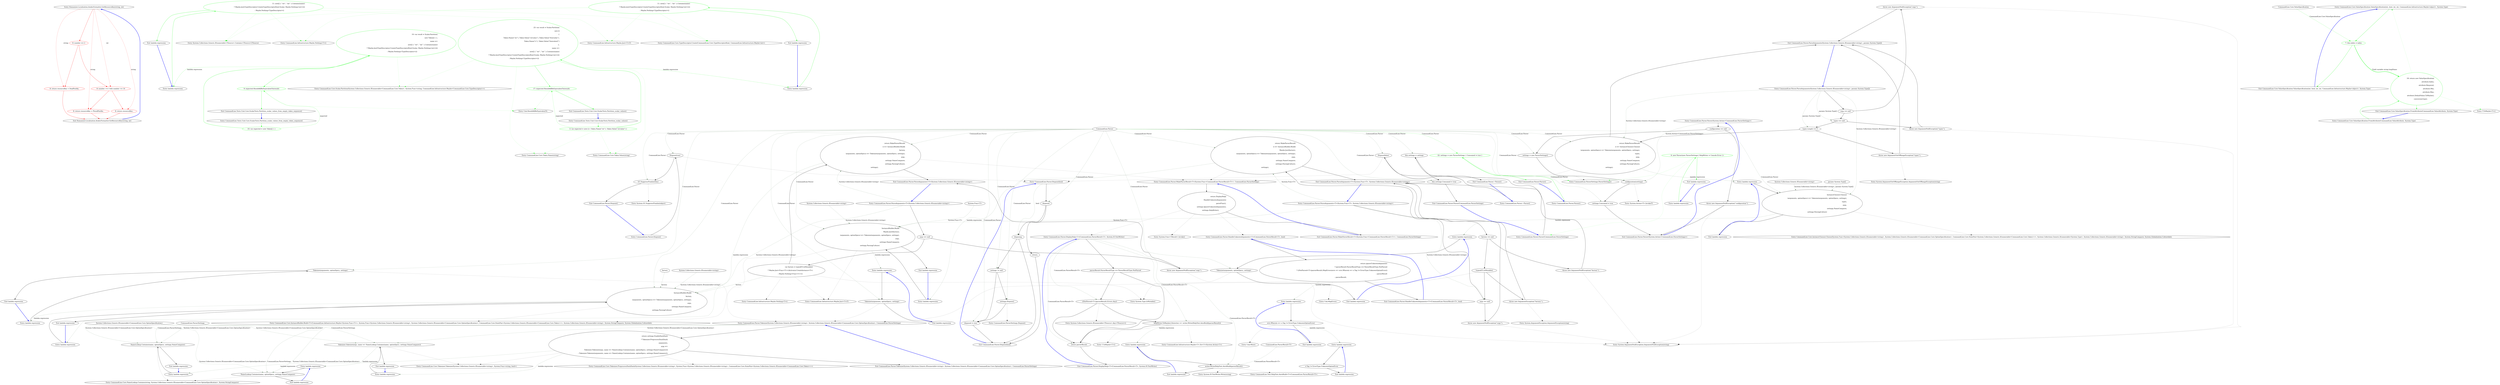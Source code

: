 digraph  {
n0 [cluster="Humanizer.Localisation.ArabicFormatter.GetResourceKey(string, int)", label="Entry Humanizer.Localisation.ArabicFormatter.GetResourceKey(string, int)", span="7-7"];
n1 [cluster="Humanizer.Localisation.ArabicFormatter.GetResourceKey(string, int)", color=red, community=0, label="8: number == 2", span="10-10"];
n2 [cluster="Humanizer.Localisation.ArabicFormatter.GetResourceKey(string, int)", color=red, community=0, label="8: return resourceKey + DualPostfix;", span="11-11"];
n3 [cluster="Humanizer.Localisation.ArabicFormatter.GetResourceKey(string, int)", color=red, community=0, label="8: number >= 3 && number <= 10", span="14-14"];
n4 [cluster="Humanizer.Localisation.ArabicFormatter.GetResourceKey(string, int)", color=red, community=0, label="8: return resourceKey + PluralPostfix;", span="15-15"];
n5 [cluster="Humanizer.Localisation.ArabicFormatter.GetResourceKey(string, int)", color=red, community=0, label="8: return resourceKey;", span="17-17"];
n6 [cluster="Humanizer.Localisation.ArabicFormatter.GetResourceKey(string, int)", label="Exit Humanizer.Localisation.ArabicFormatter.GetResourceKey(string, int)", span="7-7"];
m0_11 [cluster="CommandLine.Infrastructure.Maybe.Nothing<T>()", file="ScalarTests.cs", label="Entry CommandLine.Infrastructure.Maybe.Nothing<T>()", span="66-66"];
m0_10 [cluster="System.Collections.Generic.IEnumerable<TSource>.Contains<TSource>(TSource)", file="ScalarTests.cs", label="Entry System.Collections.Generic.IEnumerable<TSource>.Contains<TSource>(TSource)", span="0-0"];
m0_5 [cluster="CommandLine.Core.Scalar.Partition(System.Collections.Generic.IEnumerable<CommandLine.Core.Token>, System.Func<string, CommandLine.Infrastructure.Maybe<CommandLine.Core.TypeDescriptor>>)", file="ScalarTests.cs", label="Entry CommandLine.Core.Scalar.Partition(System.Collections.Generic.IEnumerable<CommandLine.Core.Token>, System.Func<string, CommandLine.Infrastructure.Maybe<CommandLine.Core.TypeDescriptor>>)", span="11-11"];
m0_13 [cluster="CommandLine.Infrastructure.Maybe.Just<T>(T)", file="ScalarTests.cs", label="Entry CommandLine.Infrastructure.Maybe.Just<T>(T)", span="71-71"];
m0_14 [cluster="CommandLine.Tests.Unit.Core.ScalarTests.Partition_scalar_values()", file="ScalarTests.cs", label="Entry CommandLine.Tests.Unit.Core.ScalarTests.Partition_scalar_values()", span="34-34"];
m0_15 [cluster="CommandLine.Tests.Unit.Core.ScalarTests.Partition_scalar_values()", color=green, community=0, file="ScalarTests.cs", label="3: var expected = new [] { Token.Name(''str''), Token.Value(''strvalue'') }", span="36-36"];
m0_16 [cluster="CommandLine.Tests.Unit.Core.ScalarTests.Partition_scalar_values()", color=green, community=0, file="ScalarTests.cs", label="25: var result = Scalar.Partition(\r\n                new []\r\n                    {\r\n                        Token.Name(''str''), Token.Value(''strvalue''), Token.Value(''freevalue''),\r\n                        Token.Name(''x''), Token.Value(''freevalue2'')\r\n                    },\r\n                name =>\r\n                    new[] { ''str'', ''int'' }.Contains(name)\r\n                        ? Maybe.Just(TypeDescriptor.Create(TypeDescriptorKind.Scalar, Maybe.Nothing<int>()))\r\n                        : Maybe.Nothing<TypeDescriptor>())", span="38-47"];
m0_17 [cluster="CommandLine.Tests.Unit.Core.ScalarTests.Partition_scalar_values()", color=green, community=0, file="ScalarTests.cs", label="17: expected.ShouldAllBeEquivalentTo(result)", span="49-49"];
m0_18 [cluster="CommandLine.Tests.Unit.Core.ScalarTests.Partition_scalar_values()", file="ScalarTests.cs", label="Exit CommandLine.Tests.Unit.Core.ScalarTests.Partition_scalar_values()", span="34-34"];
m0_0 [cluster="CommandLine.Tests.Unit.Core.ScalarTests.Partition_scalar_values_from_empty_token_sequence()", file="ScalarTests.cs", label="Entry CommandLine.Tests.Unit.Core.ScalarTests.Partition_scalar_values_from_empty_token_sequence()", span="19-19"];
m0_1 [cluster="CommandLine.Tests.Unit.Core.ScalarTests.Partition_scalar_values_from_empty_token_sequence()", color=green, community=0, file="ScalarTests.cs", label="10: var expected = new Token[] { }", span="21-21"];
m0_2 [cluster="CommandLine.Tests.Unit.Core.ScalarTests.Partition_scalar_values_from_empty_token_sequence()", color=green, community=0, file="ScalarTests.cs", label="10: var result = Scalar.Partition(\r\n                new Token[] { },\r\n                name =>\r\n                    new[] { ''str'', ''int'' }.Contains(name)\r\n                        ? Maybe.Just(TypeDescriptor.Create(TypeDescriptorKind.Scalar, Maybe.Nothing<int>()))\r\n                        : Maybe.Nothing<TypeDescriptor>())", span="23-28"];
m0_3 [cluster="CommandLine.Tests.Unit.Core.ScalarTests.Partition_scalar_values_from_empty_token_sequence()", color=green, community=0, file="ScalarTests.cs", label="9: expected.ShouldAllBeEquivalentTo(result)", span="30-30"];
m0_4 [cluster="CommandLine.Tests.Unit.Core.ScalarTests.Partition_scalar_values_from_empty_token_sequence()", file="ScalarTests.cs", label="Exit CommandLine.Tests.Unit.Core.ScalarTests.Partition_scalar_values_from_empty_token_sequence()", span="19-19"];
m0_6 [cluster="Unk.ShouldAllBeEquivalentTo", file="ScalarTests.cs", label="Entry Unk.ShouldAllBeEquivalentTo", span=""];
m0_21 [cluster="lambda expression", file="ScalarTests.cs", label="Entry lambda expression", span="44-47"];
m0_7 [cluster="lambda expression", file="ScalarTests.cs", label="Entry lambda expression", span="25-28"];
m0_8 [cluster="lambda expression", color=green, community=0, file="ScalarTests.cs", label="11: new[] { ''str'', ''int'' }.Contains(name)\r\n                        ? Maybe.Just(TypeDescriptor.Create(TypeDescriptorKind.Scalar, Maybe.Nothing<int>()))\r\n                        : Maybe.Nothing<TypeDescriptor>()", span="26-28"];
m0_9 [cluster="lambda expression", file="ScalarTests.cs", label="Exit lambda expression", span="25-28"];
m0_22 [cluster="lambda expression", color=green, community=0, file="ScalarTests.cs", label="11: new[] { ''str'', ''int'' }.Contains(name)\r\n                        ? Maybe.Just(TypeDescriptor.Create(TypeDescriptorKind.Scalar, Maybe.Nothing<int>()))\r\n                        : Maybe.Nothing<TypeDescriptor>()", span="45-47"];
m0_23 [cluster="lambda expression", file="ScalarTests.cs", label="Exit lambda expression", span="44-47"];
m0_12 [cluster="CommandLine.Core.TypeDescriptor.Create(CommandLine.Core.TypeDescriptorKind, CommandLine.Infrastructure.Maybe<int>)", file="ScalarTests.cs", label="Entry CommandLine.Core.TypeDescriptor.Create(CommandLine.Core.TypeDescriptorKind, CommandLine.Infrastructure.Maybe<int>)", span="36-36"];
m0_19 [cluster="CommandLine.Core.Token.Name(string)", file="ScalarTests.cs", label="Entry CommandLine.Core.Token.Name(string)", span="19-19"];
m0_20 [cluster="CommandLine.Core.Token.Value(string)", file="ScalarTests.cs", label="Entry CommandLine.Core.Token.Value(string)", span="26-26"];
m1_8 [cluster="CommandLine.Parser.Parser(System.Action<CommandLine.ParserSettings>)", file="Sequence.cs", label="Entry CommandLine.Parser.Parser(System.Action<CommandLine.ParserSettings>)", span="36-36"];
m1_11 [cluster="CommandLine.Parser.Parser(System.Action<CommandLine.ParserSettings>)", file="Sequence.cs", label="settings = new ParserSettings()", span="40-40"];
m1_12 [cluster="CommandLine.Parser.Parser(System.Action<CommandLine.ParserSettings>)", file="Sequence.cs", label="configuration(settings)", span="41-41"];
m1_13 [cluster="CommandLine.Parser.Parser(System.Action<CommandLine.ParserSettings>)", file="Sequence.cs", label="settings.Consumed = true", span="42-42"];
m1_9 [cluster="CommandLine.Parser.Parser(System.Action<CommandLine.ParserSettings>)", file="Sequence.cs", label="configuration == null", span="38-38"];
m1_10 [cluster="CommandLine.Parser.Parser(System.Action<CommandLine.ParserSettings>)", file="Sequence.cs", label="throw new ArgumentNullException(''configuration'');", span="38-38"];
m1_14 [cluster="CommandLine.Parser.Parser(System.Action<CommandLine.ParserSettings>)", file="Sequence.cs", label="Exit CommandLine.Parser.Parser(System.Action<CommandLine.ParserSettings>)", span="36-36"];
m1_20 [cluster="CommandLine.Parser.~Parser()", file="Sequence.cs", label="Entry CommandLine.Parser.~Parser()", span="54-54"];
m1_21 [cluster="CommandLine.Parser.~Parser()", file="Sequence.cs", label="Dispose(false)", span="56-56"];
m1_22 [cluster="CommandLine.Parser.~Parser()", file="Sequence.cs", label="Exit CommandLine.Parser.~Parser()", span="54-54"];
m1_58 [cluster="CommandLine.Parser.ParseArguments(System.Collections.Generic.IEnumerable<string>, params System.Type[])", file="Sequence.cs", label="Entry CommandLine.Parser.ParseArguments(System.Collections.Generic.IEnumerable<string>, params System.Type[])", span="141-141"];
m1_65 [cluster="CommandLine.Parser.ParseArguments(System.Collections.Generic.IEnumerable<string>, params System.Type[])", file="Sequence.cs", label="return MakeParserResult(\r\n                () => InstanceChooser.Choose(\r\n                    (arguments, optionSpecs) => Tokenize(arguments, optionSpecs, settings),\r\n                    types,\r\n                    args,\r\n                    settings.NameComparer,\r\n                    settings.ParsingCulture),\r\n                settings);", span="147-154"];
m1_63 [cluster="CommandLine.Parser.ParseArguments(System.Collections.Generic.IEnumerable<string>, params System.Type[])", file="Sequence.cs", label="types.Length == 0", span="145-145"];
m1_59 [cluster="CommandLine.Parser.ParseArguments(System.Collections.Generic.IEnumerable<string>, params System.Type[])", file="Sequence.cs", label="args == null", span="143-143"];
m1_61 [cluster="CommandLine.Parser.ParseArguments(System.Collections.Generic.IEnumerable<string>, params System.Type[])", file="Sequence.cs", label="types == null", span="144-144"];
m1_64 [cluster="CommandLine.Parser.ParseArguments(System.Collections.Generic.IEnumerable<string>, params System.Type[])", file="Sequence.cs", label="throw new ArgumentOutOfRangeException(''types'');", span="145-145"];
m1_60 [cluster="CommandLine.Parser.ParseArguments(System.Collections.Generic.IEnumerable<string>, params System.Type[])", file="Sequence.cs", label="throw new ArgumentNullException(''args'');", span="143-143"];
m1_62 [cluster="CommandLine.Parser.ParseArguments(System.Collections.Generic.IEnumerable<string>, params System.Type[])", file="Sequence.cs", label="throw new ArgumentNullException(''types'');", span="144-144"];
m1_66 [cluster="CommandLine.Parser.ParseArguments(System.Collections.Generic.IEnumerable<string>, params System.Type[])", file="Sequence.cs", label="Exit CommandLine.Parser.ParseArguments(System.Collections.Generic.IEnumerable<string>, params System.Type[])", span="141-141"];
m1_16 [cluster="System.Action<T>.Invoke(T)", file="Sequence.cs", label="Entry System.Action<T>.Invoke(T)", span="0-0"];
m1_3 [cluster="CommandLine.Parser.Parser(CommandLine.ParserSettings)", file="Sequence.cs", label="Entry CommandLine.Parser.Parser(CommandLine.ParserSettings)", span="45-45"];
m1_17 [cluster="CommandLine.Parser.Parser(CommandLine.ParserSettings)", file="Sequence.cs", label="this.settings = settings", span="47-47"];
m1_18 [cluster="CommandLine.Parser.Parser(CommandLine.ParserSettings)", file="Sequence.cs", label="this.settings.Consumed = true", span="48-48"];
m1_19 [cluster="CommandLine.Parser.Parser(CommandLine.ParserSettings)", file="Sequence.cs", label="Exit CommandLine.Parser.Parser(CommandLine.ParserSettings)", span="45-45"];
m1_67 [cluster="System.ArgumentOutOfRangeException.ArgumentOutOfRangeException(string)", file="Sequence.cs", label="Entry System.ArgumentOutOfRangeException.ArgumentOutOfRangeException(string)", span="0-0"];
m1_42 [cluster="CommandLine.Parser.ParseArguments<T>(System.Func<T>, System.Collections.Generic.IEnumerable<string>)", file="Sequence.cs", label="Entry CommandLine.Parser.ParseArguments<T>(System.Func<T>, System.Collections.Generic.IEnumerable<string>)", span="112-112"];
m1_49 [cluster="CommandLine.Parser.ParseArguments<T>(System.Func<T>, System.Collections.Generic.IEnumerable<string>)", file="Sequence.cs", label="return MakeParserResult(\r\n                () => InstanceBuilder.Build(\r\n                    Maybe.Just(factory),\r\n                    (arguments, optionSpecs) => Tokenize(arguments, optionSpecs, settings),\r\n                    args,\r\n                    settings.NameComparer,\r\n                    settings.ParsingCulture),\r\n                settings);", span="119-126"];
m1_47 [cluster="CommandLine.Parser.ParseArguments<T>(System.Func<T>, System.Collections.Generic.IEnumerable<string>)", file="Sequence.cs", label="args == null", span="117-117"];
m1_43 [cluster="CommandLine.Parser.ParseArguments<T>(System.Func<T>, System.Collections.Generic.IEnumerable<string>)", file="Sequence.cs", label="factory == null", span="115-115"];
m1_45 [cluster="CommandLine.Parser.ParseArguments<T>(System.Func<T>, System.Collections.Generic.IEnumerable<string>)", file="Sequence.cs", label="!typeof(T).IsMutable()", span="116-116"];
m1_48 [cluster="CommandLine.Parser.ParseArguments<T>(System.Func<T>, System.Collections.Generic.IEnumerable<string>)", file="Sequence.cs", label="throw new ArgumentNullException(''args'');", span="117-117"];
m1_44 [cluster="CommandLine.Parser.ParseArguments<T>(System.Func<T>, System.Collections.Generic.IEnumerable<string>)", file="Sequence.cs", label="throw new ArgumentNullException(''factory'');", span="115-115"];
m1_46 [cluster="CommandLine.Parser.ParseArguments<T>(System.Func<T>, System.Collections.Generic.IEnumerable<string>)", file="Sequence.cs", label="throw new ArgumentException(''factory'');", span="116-116"];
m1_50 [cluster="CommandLine.Parser.ParseArguments<T>(System.Func<T>, System.Collections.Generic.IEnumerable<string>)", file="Sequence.cs", label="Exit CommandLine.Parser.ParseArguments<T>(System.Func<T>, System.Collections.Generic.IEnumerable<string>)", span="112-112"];
m1_51 [cluster="System.ArgumentException.ArgumentException(string)", file="Sequence.cs", label="Entry System.ArgumentException.ArgumentException(string)", span="0-0"];
m1_105 [cluster="Unk.Where", file="Sequence.cs", label="Entry Unk.Where", span=""];
m1_4 [cluster="CommandLine.ParserSettings.ParserSettings()", file="Sequence.cs", label="Entry CommandLine.ParserSettings.ParserSettings()", span="25-25"];
m1_71 [cluster="CommandLine.Core.InstanceChooser.Choose(System.Func<System.Collections.Generic.IEnumerable<string>, System.Collections.Generic.IEnumerable<CommandLine.Core.OptionSpecification>, CommandLine.Core.StatePair<System.Collections.Generic.IEnumerable<CommandLine.Core.Token>>>, System.Collections.Generic.IEnumerable<System.Type>, System.Collections.Generic.IEnumerable<string>, System.StringComparer, System.Globalization.CultureInfo)", file="Sequence.cs", label="Entry CommandLine.Core.InstanceChooser.Choose(System.Func<System.Collections.Generic.IEnumerable<string>, System.Collections.Generic.IEnumerable<CommandLine.Core.OptionSpecification>, CommandLine.Core.StatePair<System.Collections.Generic.IEnumerable<CommandLine.Core.Token>>>, System.Collections.Generic.IEnumerable<System.Type>, System.Collections.Generic.IEnumerable<string>, System.StringComparer, System.Globalization.CultureInfo)", span="26-26"];
m1_90 [cluster="CommandLine.Core.NameLookup.Contains(string, System.Collections.Generic.IEnumerable<CommandLine.Core.OptionSpecification>, System.StringComparer)", file="Sequence.cs", label="Entry CommandLine.Core.NameLookup.Contains(string, System.Collections.Generic.IEnumerable<CommandLine.Core.OptionSpecification>, System.StringComparer)", span="11-11"];
m1_5 [cluster="CommandLine.Parser.Parser()", file="Sequence.cs", label="Entry CommandLine.Parser.Parser()", span="25-25"];
m1_6 [cluster="CommandLine.Parser.Parser()", color=green, community=0, file="Sequence.cs", label="22: settings = new ParserSettings { Consumed = true }", span="27-27"];
m1_7 [cluster="CommandLine.Parser.Parser()", file="Sequence.cs", label="Exit CommandLine.Parser.Parser()", span="25-25"];
m1_96 [cluster="System.Func<TResult>.Invoke()", file="Sequence.cs", label="Entry System.Func<TResult>.Invoke()", span="0-0"];
m1_98 [cluster="CommandLine.Parser.DisplayHelp<T>(CommandLine.ParserResult<T>, System.IO.TextWriter)", file="Sequence.cs", label="Entry CommandLine.Parser.DisplayHelp<T>(CommandLine.ParserResult<T>, System.IO.TextWriter)", span="198-198"];
m1_109 [cluster="CommandLine.Parser.DisplayHelp<T>(CommandLine.ParserResult<T>, System.IO.TextWriter)", file="Sequence.cs", label="parserResult.ParserResultType == ParserResultType.NotParsed", span="200-200"];
m1_110 [cluster="CommandLine.Parser.DisplayHelp<T>(CommandLine.ParserResult<T>, System.IO.TextWriter)", file="Sequence.cs", label="((NotParsed<T>)parserResult).Errors.Any()", span="202-202"];
m1_111 [cluster="CommandLine.Parser.DisplayHelp<T>(CommandLine.ParserResult<T>, System.IO.TextWriter)", file="Sequence.cs", label="helpWriter.ToMaybe().Do(writer => writer.Write(HelpText.AutoBuild(parserResult)))", span="204-204"];
m1_112 [cluster="CommandLine.Parser.DisplayHelp<T>(CommandLine.ParserResult<T>, System.IO.TextWriter)", file="Sequence.cs", label="return parserResult;", span="208-208"];
m1_113 [cluster="CommandLine.Parser.DisplayHelp<T>(CommandLine.ParserResult<T>, System.IO.TextWriter)", file="Sequence.cs", label="Exit CommandLine.Parser.DisplayHelp<T>(CommandLine.ParserResult<T>, System.IO.TextWriter)", span="198-198"];
m1_114 [cluster="System.Collections.Generic.IEnumerable<TSource>.Any<TSource>()", file="Sequence.cs", label="Entry System.Collections.Generic.IEnumerable<TSource>.Any<TSource>()", span="0-0"];
m1_106 [cluster="lambda expression", file="Sequence.cs", label="Entry lambda expression", span="193-193"];
m1_1 [cluster="lambda expression", color=green, community=0, file="Sequence.cs", label="6: new Parser(new ParserSettings{ HelpWriter = Console.Error })", span="20-20"];
m1_0 [cluster="lambda expression", file="Sequence.cs", label="Entry lambda expression", span="20-20"];
m1_2 [cluster="lambda expression", file="Sequence.cs", label="Exit lambda expression", span="20-20"];
m1_35 [cluster="lambda expression", file="Sequence.cs", label="InstanceBuilder.Build(\r\n                    factory,\r\n                    (arguments, optionSpecs) => Tokenize(arguments, optionSpecs, settings),\r\n                    args,\r\n                    settings.NameComparer,\r\n                    settings.ParsingCulture)", span="93-98"];
m1_39 [cluster="lambda expression", file="Sequence.cs", label="Tokenize(arguments, optionSpecs, settings)", span="95-95"];
m1_53 [cluster="lambda expression", file="Sequence.cs", label="InstanceBuilder.Build(\r\n                    Maybe.Just(factory),\r\n                    (arguments, optionSpecs) => Tokenize(arguments, optionSpecs, settings),\r\n                    args,\r\n                    settings.NameComparer,\r\n                    settings.ParsingCulture)", span="120-125"];
m1_56 [cluster="lambda expression", file="Sequence.cs", label="Tokenize(arguments, optionSpecs, settings)", span="122-122"];
m1_69 [cluster="lambda expression", file="Sequence.cs", label="InstanceChooser.Choose(\r\n                    (arguments, optionSpecs) => Tokenize(arguments, optionSpecs, settings),\r\n                    types,\r\n                    args,\r\n                    settings.NameComparer,\r\n                    settings.ParsingCulture)", span="148-153"];
m1_73 [cluster="lambda expression", file="Sequence.cs", label="Tokenize(arguments, optionSpecs, settings)", span="149-149"];
m1_34 [cluster="lambda expression", file="Sequence.cs", label="Entry lambda expression", span="93-98"];
m1_36 [cluster="lambda expression", file="Sequence.cs", label="Exit lambda expression", span="93-98"];
m1_38 [cluster="lambda expression", file="Sequence.cs", label="Entry lambda expression", span="95-95"];
m1_40 [cluster="lambda expression", file="Sequence.cs", label="Exit lambda expression", span="95-95"];
m1_52 [cluster="lambda expression", file="Sequence.cs", label="Entry lambda expression", span="120-125"];
m1_54 [cluster="lambda expression", file="Sequence.cs", label="Exit lambda expression", span="120-125"];
m1_55 [cluster="lambda expression", file="Sequence.cs", label="Entry lambda expression", span="122-122"];
m1_57 [cluster="lambda expression", file="Sequence.cs", label="Exit lambda expression", span="122-122"];
m1_68 [cluster="lambda expression", file="Sequence.cs", label="Entry lambda expression", span="148-153"];
m1_70 [cluster="lambda expression", file="Sequence.cs", label="Exit lambda expression", span="148-153"];
m1_72 [cluster="lambda expression", file="Sequence.cs", label="Entry lambda expression", span="149-149"];
m1_74 [cluster="lambda expression", file="Sequence.cs", label="Exit lambda expression", span="149-149"];
m1_85 [cluster="lambda expression", file="Sequence.cs", label="Tokenizer.Tokenize(args, name => NameLookup.Contains(name, optionSpecs, settings.NameComparer))", span="176-176"];
m1_88 [cluster="lambda expression", file="Sequence.cs", label="NameLookup.Contains(name, optionSpecs, settings.NameComparer)", span="176-176"];
m1_92 [cluster="lambda expression", file="Sequence.cs", label="NameLookup.Contains(name, optionSpecs, settings.NameComparer)", span="177-177"];
m1_84 [cluster="lambda expression", file="Sequence.cs", label="Entry lambda expression", span="175-176"];
m1_91 [cluster="lambda expression", file="Sequence.cs", label="Entry lambda expression", span="177-177"];
m1_86 [cluster="lambda expression", file="Sequence.cs", label="Exit lambda expression", span="175-176"];
m1_87 [cluster="lambda expression", file="Sequence.cs", label="Entry lambda expression", span="176-176"];
m1_89 [cluster="lambda expression", file="Sequence.cs", label="Exit lambda expression", span="176-176"];
m1_93 [cluster="lambda expression", file="Sequence.cs", label="Exit lambda expression", span="177-177"];
m1_118 [cluster="lambda expression", file="Sequence.cs", label="writer.Write(HelpText.AutoBuild(parserResult))", span="204-204"];
m1_102 [cluster="lambda expression", file="Sequence.cs", label="Entry lambda expression", span="193-193"];
m1_117 [cluster="lambda expression", file="Sequence.cs", label="Entry lambda expression", span="204-204"];
m1_119 [cluster="lambda expression", file="Sequence.cs", label="Exit lambda expression", span="204-204"];
m1_104 [cluster="lambda expression", file="Sequence.cs", label="Exit lambda expression", span="193-193"];
m1_103 [cluster="lambda expression", file="Sequence.cs", label="errs.Where(e => e.Tag != ErrorType.UnknownOptionError)", span="193-193"];
m1_107 [cluster="lambda expression", file="Sequence.cs", label="e.Tag != ErrorType.UnknownOptionError", span="193-193"];
m1_108 [cluster="lambda expression", file="Sequence.cs", label="Exit lambda expression", span="193-193"];
m1_115 [cluster="T.ToMaybe<T>()", file="Sequence.cs", label="Entry T.ToMaybe<T>()", span="79-79"];
m1_97 [cluster="CommandLine.Parser.HandleUnknownArguments<T>(CommandLine.ParserResult<T>, bool)", file="Sequence.cs", label="Entry CommandLine.Parser.HandleUnknownArguments<T>(CommandLine.ParserResult<T>, bool)", span="189-189"];
m1_99 [cluster="CommandLine.Parser.HandleUnknownArguments<T>(CommandLine.ParserResult<T>, bool)", file="Sequence.cs", label="return ignoreUnknownArguments\r\n                       ? parserResult.ParserResultType == ParserResultType.NotParsed\r\n                            ? ((NotParsed<T>)parserResult).MapErrors(errs => errs.Where(e => e.Tag != ErrorType.UnknownOptionError))\r\n                            : parserResult\r\n                       : parserResult;", span="191-195"];
m1_100 [cluster="CommandLine.Parser.HandleUnknownArguments<T>(CommandLine.ParserResult<T>, bool)", file="Sequence.cs", label="Exit CommandLine.Parser.HandleUnknownArguments<T>(CommandLine.ParserResult<T>, bool)", span="189-189"];
m1_101 [cluster="Unk.MapErrors", file="Sequence.cs", label="Entry Unk.MapErrors", span=""];
m1_31 [cluster="CommandLine.Infrastructure.Maybe.Just<T>(T)", file="Sequence.cs", label="Entry CommandLine.Infrastructure.Maybe.Just<T>(T)", span="68-68"];
m1_120 [cluster="CommandLine.Text.HelpText.AutoBuild<T>(CommandLine.ParserResult<T>)", file="Sequence.cs", label="Entry CommandLine.Text.HelpText.AutoBuild<T>(CommandLine.ParserResult<T>)", span="276-276"];
m1_116 [cluster="CommandLine.Infrastructure.Maybe<T>.Do<T>(System.Action<T>)", file="Sequence.cs", label="Entry CommandLine.Infrastructure.Maybe<T>.Do<T>(System.Action<T>)", span="108-108"];
m1_83 [cluster="CommandLine.Core.Tokenizer.Tokenize(System.Collections.Generic.IEnumerable<string>, System.Func<string, bool>)", file="Sequence.cs", label="Entry CommandLine.Core.Tokenizer.Tokenize(System.Collections.Generic.IEnumerable<string>, System.Func<string, bool>)", span="11-11"];
m1_82 [cluster="CommandLine.Core.Tokenizer.PreprocessDashDash(System.Collections.Generic.IEnumerable<string>, System.Func<System.Collections.Generic.IEnumerable<string>, CommandLine.Core.StatePair<System.Collections.Generic.IEnumerable<CommandLine.Core.Token>>>)", file="Sequence.cs", label="Entry CommandLine.Core.Tokenizer.PreprocessDashDash(System.Collections.Generic.IEnumerable<string>, System.Func<System.Collections.Generic.IEnumerable<string>, CommandLine.Core.StatePair<System.Collections.Generic.IEnumerable<CommandLine.Core.Token>>>)", span="31-31"];
m1_79 [cluster="System.GC.SuppressFinalize(object)", file="Sequence.cs", label="Entry System.GC.SuppressFinalize(object)", span="0-0"];
m1_129 [cluster="CommandLine.ParserSettings.Dispose()", file="Sequence.cs", label="Entry CommandLine.ParserSettings.Dispose()", span="119-119"];
m1_30 [cluster="System.Type.IsMutable()", file="Sequence.cs", label="Entry System.Type.IsMutable()", span="115-115"];
m1_33 [cluster="CommandLine.Parser.MakeParserResult<T>(System.Func<CommandLine.ParserResult<T>>, CommandLine.ParserSettings)", file="Sequence.cs", label="Entry CommandLine.Parser.MakeParserResult<T>(System.Func<CommandLine.ParserResult<T>>, CommandLine.ParserSettings)", span="180-180"];
m1_94 [cluster="CommandLine.Parser.MakeParserResult<T>(System.Func<CommandLine.ParserResult<T>>, CommandLine.ParserSettings)", file="Sequence.cs", label="return DisplayHelp(\r\n                HandleUnknownArguments(\r\n                    parseFunc(),\r\n                    settings.IgnoreUnknownArguments),\r\n                settings.HelpWriter);", span="182-186"];
m1_95 [cluster="CommandLine.Parser.MakeParserResult<T>(System.Func<CommandLine.ParserResult<T>>, CommandLine.ParserSettings)", file="Sequence.cs", label="Exit CommandLine.Parser.MakeParserResult<T>(System.Func<CommandLine.ParserResult<T>>, CommandLine.ParserSettings)", span="180-180"];
m1_75 [cluster="CommandLine.Parser.Dispose()", file="Sequence.cs", label="Entry CommandLine.Parser.Dispose()", span="160-160"];
m1_76 [cluster="CommandLine.Parser.Dispose()", file="Sequence.cs", label="Dispose(true)", span="162-162"];
m1_77 [cluster="CommandLine.Parser.Dispose()", file="Sequence.cs", label="GC.SuppressFinalize(this)", span="164-164"];
m1_78 [cluster="CommandLine.Parser.Dispose()", file="Sequence.cs", label="Exit CommandLine.Parser.Dispose()", span="160-160"];
m1_32 [cluster="CommandLine.Infrastructure.Maybe.Nothing<T>()", file="Sequence.cs", label="Entry CommandLine.Infrastructure.Maybe.Nothing<T>()", span="63-63"];
m1_24 [cluster="CommandLine.Parser.ParseArguments<T>(System.Collections.Generic.IEnumerable<string>)", file="Sequence.cs", label="Entry CommandLine.Parser.ParseArguments<T>(System.Collections.Generic.IEnumerable<string>)", span="84-84"];
m1_28 [cluster="CommandLine.Parser.ParseArguments<T>(System.Collections.Generic.IEnumerable<string>)", file="Sequence.cs", label="return MakeParserResult(\r\n                () => InstanceBuilder.Build(\r\n                    factory,\r\n                    (arguments, optionSpecs) => Tokenize(arguments, optionSpecs, settings),\r\n                    args,\r\n                    settings.NameComparer,\r\n                    settings.ParsingCulture),\r\n                settings);", span="92-99"];
m1_27 [cluster="CommandLine.Parser.ParseArguments<T>(System.Collections.Generic.IEnumerable<string>)", file="Sequence.cs", label="var factory = typeof(T).IsMutable()\r\n                ? Maybe.Just<Func<T>>(Activator.CreateInstance<T>)\r\n                : Maybe.Nothing<Func<T>>()", span="88-90"];
m1_25 [cluster="CommandLine.Parser.ParseArguments<T>(System.Collections.Generic.IEnumerable<string>)", file="Sequence.cs", label="args == null", span="86-86"];
m1_26 [cluster="CommandLine.Parser.ParseArguments<T>(System.Collections.Generic.IEnumerable<string>)", file="Sequence.cs", label="throw new ArgumentNullException(''args'');", span="86-86"];
m1_29 [cluster="CommandLine.Parser.ParseArguments<T>(System.Collections.Generic.IEnumerable<string>)", file="Sequence.cs", label="Exit CommandLine.Parser.ParseArguments<T>(System.Collections.Generic.IEnumerable<string>)", span="84-84"];
m1_41 [cluster="CommandLine.Parser.Tokenize(System.Collections.Generic.IEnumerable<string>, System.Collections.Generic.IEnumerable<CommandLine.Core.OptionSpecification>, CommandLine.ParserSettings)", file="Sequence.cs", label="Entry CommandLine.Parser.Tokenize(System.Collections.Generic.IEnumerable<string>, System.Collections.Generic.IEnumerable<CommandLine.Core.OptionSpecification>, CommandLine.ParserSettings)", span="167-167"];
m1_80 [cluster="CommandLine.Parser.Tokenize(System.Collections.Generic.IEnumerable<string>, System.Collections.Generic.IEnumerable<CommandLine.Core.OptionSpecification>, CommandLine.ParserSettings)", file="Sequence.cs", label="return settings.EnableDashDash\r\n                ? Tokenizer.PreprocessDashDash(\r\n                        arguments,\r\n                        args =>\r\n                            Tokenizer.Tokenize(args, name => NameLookup.Contains(name, optionSpecs, settings.NameComparer)))\r\n                : Tokenizer.Tokenize(arguments, name => NameLookup.Contains(name, optionSpecs, settings.NameComparer));", span="172-177"];
m1_81 [cluster="CommandLine.Parser.Tokenize(System.Collections.Generic.IEnumerable<string>, System.Collections.Generic.IEnumerable<CommandLine.Core.OptionSpecification>, CommandLine.ParserSettings)", file="Sequence.cs", label="Exit CommandLine.Parser.Tokenize(System.Collections.Generic.IEnumerable<string>, System.Collections.Generic.IEnumerable<CommandLine.Core.OptionSpecification>, CommandLine.ParserSettings)", span="167-167"];
m1_37 [cluster="CommandLine.Core.InstanceBuilder.Build<T>(CommandLine.Infrastructure.Maybe<System.Func<T>>, System.Func<System.Collections.Generic.IEnumerable<string>, System.Collections.Generic.IEnumerable<CommandLine.Core.OptionSpecification>, CommandLine.Core.StatePair<System.Collections.Generic.IEnumerable<CommandLine.Core.Token>>>, System.Collections.Generic.IEnumerable<string>, System.StringComparer, System.Globalization.CultureInfo)", file="Sequence.cs", label="Entry CommandLine.Core.InstanceBuilder.Build<T>(CommandLine.Infrastructure.Maybe<System.Func<T>>, System.Func<System.Collections.Generic.IEnumerable<string>, System.Collections.Generic.IEnumerable<CommandLine.Core.OptionSpecification>, CommandLine.Core.StatePair<System.Collections.Generic.IEnumerable<CommandLine.Core.Token>>>, System.Collections.Generic.IEnumerable<string>, System.StringComparer, System.Globalization.CultureInfo)", span="34-34"];
m1_23 [cluster="CommandLine.Parser.Dispose(bool)", file="Sequence.cs", label="Entry CommandLine.Parser.Dispose(bool)", span="211-211"];
m1_122 [cluster="CommandLine.Parser.Dispose(bool)", file="Sequence.cs", label=disposed, span="213-213"];
m1_125 [cluster="CommandLine.Parser.Dispose(bool)", file="Sequence.cs", label="settings != null", span="220-220"];
m1_126 [cluster="CommandLine.Parser.Dispose(bool)", file="Sequence.cs", label="settings.Dispose()", span="222-222"];
m1_127 [cluster="CommandLine.Parser.Dispose(bool)", file="Sequence.cs", label="disposed = true", span="225-225"];
m1_123 [cluster="CommandLine.Parser.Dispose(bool)", file="Sequence.cs", label="return;", span="215-215"];
m1_124 [cluster="CommandLine.Parser.Dispose(bool)", file="Sequence.cs", label=disposing, span="218-218"];
m1_128 [cluster="CommandLine.Parser.Dispose(bool)", file="Sequence.cs", label="Exit CommandLine.Parser.Dispose(bool)", span="211-211"];
m1_15 [cluster="System.ArgumentNullException.ArgumentNullException(string)", file="Sequence.cs", label="Entry System.ArgumentNullException.ArgumentNullException(string)", span="0-0"];
m1_121 [cluster="System.IO.TextWriter.Write(string)", file="Sequence.cs", label="Entry System.IO.TextWriter.Write(string)", span="0-0"];
m1_130 [file="Sequence.cs", label="CommandLine.Parser", span=""];
m1_131 [file="Sequence.cs", label="System.Collections.Generic.IEnumerable<string>", span=""];
m1_132 [file="Sequence.cs", label=factory, span=""];
m1_133 [file="Sequence.cs", label="System.Func<T>", span=""];
m1_134 [file="Sequence.cs", label="System.Collections.Generic.IEnumerable<string>", span=""];
m1_135 [file="Sequence.cs", label="System.Collections.Generic.IEnumerable<string>", span=""];
m1_136 [file="Sequence.cs", label="params System.Type[]", span=""];
m1_137 [file="Sequence.cs", label="System.Collections.Generic.IEnumerable<CommandLine.Core.OptionSpecification>", span=""];
m1_138 [file="Sequence.cs", label="CommandLine.ParserSettings", span=""];
m1_139 [file="Sequence.cs", label="CommandLine.ParserResult<T>", span=""];
m2_0 [cluster="CommandLine.Core.ValueSpecification.ValueSpecification(int, bool, int, int, CommandLine.Infrastructure.Maybe<object>, System.Type)", file="SequenceTests.cs", label="Entry CommandLine.Core.ValueSpecification.ValueSpecification(int, bool, int, int, CommandLine.Infrastructure.Maybe<object>, System.Type)", span="10-10"];
m2_1 [cluster="CommandLine.Core.ValueSpecification.ValueSpecification(int, bool, int, int, CommandLine.Infrastructure.Maybe<object>, System.Type)", color=green, community=0, file="SequenceTests.cs", label="7: this.index = index", span="13-13"];
m2_2 [cluster="CommandLine.Core.ValueSpecification.ValueSpecification(int, bool, int, int, CommandLine.Infrastructure.Maybe<object>, System.Type)", file="SequenceTests.cs", label="Exit CommandLine.Core.ValueSpecification.ValueSpecification(int, bool, int, int, CommandLine.Infrastructure.Maybe<object>, System.Type)", span="10-10"];
m2_3 [cluster="CommandLine.Core.ValueSpecification.FromAttribute(CommandLine.ValueAttribute, System.Type)", file="SequenceTests.cs", label="Entry CommandLine.Core.ValueSpecification.FromAttribute(CommandLine.ValueAttribute, System.Type)", span="16-16"];
m2_4 [cluster="CommandLine.Core.ValueSpecification.FromAttribute(CommandLine.ValueAttribute, System.Type)", color=green, community=0, file="SequenceTests.cs", label="18: return new ValueSpecification(\r\n                attribute.Index,\r\n                attribute.Required,\r\n                attribute.Min,\r\n                attribute.Max,\r\n                attribute.DefaultValue.ToMaybe(),\r\n                conversionType);", span="18-24"];
m2_5 [cluster="CommandLine.Core.ValueSpecification.FromAttribute(CommandLine.ValueAttribute, System.Type)", file="SequenceTests.cs", label="Exit CommandLine.Core.ValueSpecification.FromAttribute(CommandLine.ValueAttribute, System.Type)", span="16-16"];
m2_6 [cluster="T.ToMaybe<T>()", file="SequenceTests.cs", label="Entry T.ToMaybe<T>()", span="79-79"];
m2_7 [file="SequenceTests.cs", label="CommandLine.Core.ValueSpecification", span=""];
n0 -> n1  [color=red, key=0, style=solid];
n0 -> n2  [color=red, key=1, label=string, style=dashed];
n0 -> n3  [color=red, key=1, label=int, style=dashed];
n0 -> n4  [color=red, key=1, label=string, style=dashed];
n0 -> n5  [color=red, key=1, label=string, style=dashed];
n1 -> n2  [color=red, key=0, style=solid];
n1 -> n3  [color=red, key=0, style=solid];
n2 -> n6  [color=red, key=0, style=solid];
n3 -> n4  [color=red, key=0, style=solid];
n3 -> n5  [color=red, key=0, style=solid];
n4 -> n6  [color=red, key=0, style=solid];
n5 -> n6  [color=red, key=0, style=solid];
n6 -> n0  [color=blue, key=0, style=bold];
m0_14 -> m0_15  [color=green, key=0, style=solid];
m0_15 -> m0_16  [color=green, key=0, style=solid];
m0_15 -> m0_19  [color=green, key=2, style=dotted];
m0_15 -> m0_20  [color=green, key=2, style=dotted];
m0_15 -> m0_17  [color=green, key=1, label=expected, style=dashed];
m0_16 -> m0_17  [color=green, key=0, style=solid];
m0_16 -> m0_19  [color=green, key=2, style=dotted];
m0_16 -> m0_20  [color=green, key=2, style=dotted];
m0_16 -> m0_5  [color=green, key=2, style=dotted];
m0_16 -> m0_21  [color=green, key=1, label="lambda expression", style=dashed];
m0_17 -> m0_18  [color=green, key=0, style=solid];
m0_17 -> m0_6  [color=green, key=2, style=dotted];
m0_18 -> m0_14  [color=blue, key=0, style=bold];
m0_0 -> m0_1  [color=green, key=0, style=solid];
m0_1 -> m0_2  [color=green, key=0, style=solid];
m0_1 -> m0_3  [color=green, key=1, label=expected, style=dashed];
m0_2 -> m0_3  [color=green, key=0, style=solid];
m0_2 -> m0_5  [color=green, key=2, style=dotted];
m0_2 -> m0_7  [color=green, key=1, label="lambda expression", style=dashed];
m0_3 -> m0_4  [color=green, key=0, style=solid];
m0_3 -> m0_6  [color=green, key=2, style=dotted];
m0_4 -> m0_0  [color=blue, key=0, style=bold];
m0_21 -> m0_22  [color=green, key=0, style=solid];
m0_7 -> m0_8  [color=green, key=0, style=solid];
m0_8 -> m0_9  [color=green, key=0, style=solid];
m0_8 -> m0_10  [color=green, key=2, style=dotted];
m0_8 -> m0_11  [color=green, key=2, style=dotted];
m0_8 -> m0_12  [color=green, key=2, style=dotted];
m0_8 -> m0_13  [color=green, key=2, style=dotted];
m0_9 -> m0_7  [color=blue, key=0, style=bold];
m0_22 -> m0_23  [color=green, key=0, style=solid];
m0_22 -> m0_10  [color=green, key=2, style=dotted];
m0_22 -> m0_11  [color=green, key=2, style=dotted];
m0_22 -> m0_12  [color=green, key=2, style=dotted];
m0_22 -> m0_13  [color=green, key=2, style=dotted];
m0_23 -> m0_21  [color=blue, key=0, style=bold];
m1_8 -> m1_12  [color=darkseagreen4, key=1, label="System.Action<CommandLine.ParserSettings>", style=dashed];
m1_8 -> m1_9  [key=0, style=solid];
m1_11 -> m1_4  [key=2, style=dotted];
m1_11 -> m1_12  [key=0, style=solid];
m1_12 -> m1_13  [key=0, style=solid];
m1_12 -> m1_16  [key=2, style=dotted];
m1_13 -> m1_14  [key=0, style=solid];
m1_9 -> m1_11  [key=0, style=solid];
m1_9 -> m1_10  [key=0, style=solid];
m1_10 -> m1_14  [key=0, style=solid];
m1_10 -> m1_15  [key=2, style=dotted];
m1_14 -> m1_8  [color=blue, key=0, style=bold];
m1_20 -> m1_21  [key=0, style=solid];
m1_21 -> m1_22  [key=0, style=solid];
m1_21 -> m1_23  [key=2, style=dotted];
m1_22 -> m1_20  [color=blue, key=0, style=bold];
m1_58 -> m1_65  [color=darkseagreen4, key=1, label="System.Collections.Generic.IEnumerable<string>", style=dashed];
m1_58 -> m1_69  [color=darkseagreen4, key=1, label="System.Collections.Generic.IEnumerable<string>", style=dashed];
m1_58 -> m1_59  [key=0, style=solid];
m1_58 -> m1_61  [color=darkseagreen4, key=1, label="params System.Type[]", style=dashed];
m1_58 -> m1_63  [color=darkseagreen4, key=1, label="params System.Type[]", style=dashed];
m1_65 -> m1_66  [key=0, style=solid];
m1_65 -> m1_33  [key=2, style=dotted];
m1_65 -> m1_68  [color=darkseagreen4, key=1, label="lambda expression", style=dashed];
m1_63 -> m1_65  [key=0, style=solid];
m1_63 -> m1_64  [key=0, style=solid];
m1_59 -> m1_60  [key=0, style=solid];
m1_59 -> m1_61  [key=0, style=solid];
m1_61 -> m1_63  [key=0, style=solid];
m1_61 -> m1_62  [key=0, style=solid];
m1_64 -> m1_66  [key=0, style=solid];
m1_64 -> m1_67  [key=2, style=dotted];
m1_60 -> m1_66  [key=0, style=solid];
m1_60 -> m1_15  [key=2, style=dotted];
m1_62 -> m1_66  [key=0, style=solid];
m1_62 -> m1_15  [key=2, style=dotted];
m1_66 -> m1_58  [color=blue, key=0, style=bold];
m1_3 -> m1_17  [key=0, style=solid];
m1_17 -> m1_18  [key=0, style=solid];
m1_18 -> m1_19  [key=0, style=solid];
m1_19 -> m1_3  [color=blue, key=0, style=bold];
m1_42 -> m1_49  [color=darkseagreen4, key=1, label="System.Func<T>", style=dashed];
m1_42 -> m1_53  [color=darkseagreen4, key=1, label="System.Func<T>", style=dashed];
m1_42 -> m1_43  [key=0, style=solid];
m1_42 -> m1_47  [color=darkseagreen4, key=1, label="System.Collections.Generic.IEnumerable<string>", style=dashed];
m1_49 -> m1_50  [key=0, style=solid];
m1_49 -> m1_33  [key=2, style=dotted];
m1_49 -> m1_52  [color=darkseagreen4, key=1, label="lambda expression", style=dashed];
m1_47 -> m1_49  [key=0, style=solid];
m1_47 -> m1_48  [key=0, style=solid];
m1_43 -> m1_44  [key=0, style=solid];
m1_43 -> m1_45  [key=0, style=solid];
m1_45 -> m1_47  [key=0, style=solid];
m1_45 -> m1_30  [key=2, style=dotted];
m1_45 -> m1_46  [key=0, style=solid];
m1_48 -> m1_50  [key=0, style=solid];
m1_48 -> m1_15  [key=2, style=dotted];
m1_44 -> m1_50  [key=0, style=solid];
m1_44 -> m1_15  [key=2, style=dotted];
m1_46 -> m1_50  [key=0, style=solid];
m1_46 -> m1_51  [key=2, style=dotted];
m1_50 -> m1_42  [color=blue, key=0, style=bold];
m1_5 -> m1_6  [color=green, key=0, style=solid];
m1_6 -> m1_7  [color=green, key=0, style=solid];
m1_6 -> m1_4  [color=green, key=2, style=dotted];
m1_7 -> m1_5  [color=blue, key=0, style=bold];
m1_98 -> m1_109  [key=0, style=solid];
m1_98 -> m1_110  [color=darkseagreen4, key=1, label="CommandLine.ParserResult<T>", style=dashed];
m1_98 -> m1_111  [color=darkseagreen4, key=1, label="CommandLine.ParserResult<T>", style=dashed];
m1_98 -> m1_118  [color=darkseagreen4, key=1, label="CommandLine.ParserResult<T>", style=dashed];
m1_98 -> m1_112  [color=darkseagreen4, key=1, label="CommandLine.ParserResult<T>", style=dashed];
m1_109 -> m1_110  [key=0, style=solid];
m1_109 -> m1_112  [key=0, style=solid];
m1_110 -> m1_111  [key=0, style=solid];
m1_110 -> m1_112  [key=0, style=solid];
m1_110 -> m1_114  [key=2, style=dotted];
m1_111 -> m1_112  [key=0, style=solid];
m1_111 -> m1_115  [key=2, style=dotted];
m1_111 -> m1_116  [key=2, style=dotted];
m1_111 -> m1_117  [color=darkseagreen4, key=1, label="lambda expression", style=dashed];
m1_112 -> m1_113  [key=0, style=solid];
m1_113 -> m1_98  [color=blue, key=0, style=bold];
m1_106 -> m1_107  [key=0, style=solid];
m1_1 -> m1_2  [color=green, key=0, style=solid];
m1_1 -> m1_3  [color=green, key=2, style=dotted];
m1_1 -> m1_4  [color=green, key=2, style=dotted];
m1_0 -> m1_1  [color=green, key=0, style=solid];
m1_2 -> m1_0  [color=blue, key=0, style=bold];
m1_35 -> m1_36  [key=0, style=solid];
m1_35 -> m1_37  [key=2, style=dotted];
m1_35 -> m1_38  [color=darkseagreen4, key=1, label="lambda expression", style=dashed];
m1_39 -> m1_40  [key=0, style=solid];
m1_39 -> m1_41  [key=2, style=dotted];
m1_53 -> m1_54  [key=0, style=solid];
m1_53 -> m1_31  [key=2, style=dotted];
m1_53 -> m1_37  [key=2, style=dotted];
m1_53 -> m1_55  [color=darkseagreen4, key=1, label="lambda expression", style=dashed];
m1_56 -> m1_57  [key=0, style=solid];
m1_56 -> m1_41  [key=2, style=dotted];
m1_69 -> m1_70  [key=0, style=solid];
m1_69 -> m1_71  [key=2, style=dotted];
m1_69 -> m1_72  [color=darkseagreen4, key=1, label="lambda expression", style=dashed];
m1_73 -> m1_74  [key=0, style=solid];
m1_73 -> m1_41  [key=2, style=dotted];
m1_34 -> m1_35  [key=0, style=solid];
m1_36 -> m1_34  [color=blue, key=0, style=bold];
m1_38 -> m1_39  [key=0, style=solid];
m1_40 -> m1_38  [color=blue, key=0, style=bold];
m1_52 -> m1_53  [key=0, style=solid];
m1_54 -> m1_52  [color=blue, key=0, style=bold];
m1_55 -> m1_56  [key=0, style=solid];
m1_57 -> m1_55  [color=blue, key=0, style=bold];
m1_68 -> m1_69  [key=0, style=solid];
m1_70 -> m1_68  [color=blue, key=0, style=bold];
m1_72 -> m1_73  [key=0, style=solid];
m1_74 -> m1_72  [color=blue, key=0, style=bold];
m1_85 -> m1_86  [key=0, style=solid];
m1_85 -> m1_83  [key=2, style=dotted];
m1_85 -> m1_87  [color=darkseagreen4, key=1, label="lambda expression", style=dashed];
m1_88 -> m1_89  [key=0, style=solid];
m1_88 -> m1_90  [key=2, style=dotted];
m1_92 -> m1_93  [key=0, style=solid];
m1_92 -> m1_90  [key=2, style=dotted];
m1_84 -> m1_85  [key=0, style=solid];
m1_91 -> m1_92  [key=0, style=solid];
m1_86 -> m1_84  [color=blue, key=0, style=bold];
m1_87 -> m1_88  [key=0, style=solid];
m1_89 -> m1_87  [color=blue, key=0, style=bold];
m1_93 -> m1_91  [color=blue, key=0, style=bold];
m1_118 -> m1_119  [key=0, style=solid];
m1_118 -> m1_120  [key=2, style=dotted];
m1_118 -> m1_121  [key=2, style=dotted];
m1_102 -> m1_103  [key=0, style=solid];
m1_117 -> m1_118  [key=0, style=solid];
m1_119 -> m1_117  [color=blue, key=0, style=bold];
m1_104 -> m1_102  [color=blue, key=0, style=bold];
m1_103 -> m1_104  [key=0, style=solid];
m1_103 -> m1_105  [key=2, style=dotted];
m1_103 -> m1_106  [color=darkseagreen4, key=1, label="lambda expression", style=dashed];
m1_107 -> m1_108  [key=0, style=solid];
m1_108 -> m1_106  [color=blue, key=0, style=bold];
m1_97 -> m1_99  [key=0, style=solid];
m1_99 -> m1_100  [key=0, style=solid];
m1_99 -> m1_101  [key=2, style=dotted];
m1_99 -> m1_102  [color=darkseagreen4, key=1, label="lambda expression", style=dashed];
m1_100 -> m1_97  [color=blue, key=0, style=bold];
m1_33 -> m1_94  [key=0, style=solid];
m1_94 -> m1_95  [key=0, style=solid];
m1_94 -> m1_96  [key=2, style=dotted];
m1_94 -> m1_97  [key=2, style=dotted];
m1_94 -> m1_98  [key=2, style=dotted];
m1_95 -> m1_33  [color=blue, key=0, style=bold];
m1_75 -> m1_76  [key=0, style=solid];
m1_76 -> m1_77  [key=0, style=solid];
m1_76 -> m1_23  [key=2, style=dotted];
m1_77 -> m1_78  [key=0, style=solid];
m1_77 -> m1_79  [key=2, style=dotted];
m1_78 -> m1_75  [color=blue, key=0, style=bold];
m1_24 -> m1_28  [color=darkseagreen4, key=1, label="System.Collections.Generic.IEnumerable<string>", style=dashed];
m1_24 -> m1_35  [color=darkseagreen4, key=1, label="System.Collections.Generic.IEnumerable<string>", style=dashed];
m1_24 -> m1_25  [key=0, style=solid];
m1_28 -> m1_29  [key=0, style=solid];
m1_28 -> m1_33  [key=2, style=dotted];
m1_28 -> m1_34  [color=darkseagreen4, key=1, label="lambda expression", style=dashed];
m1_27 -> m1_28  [key=0, style=solid];
m1_27 -> m1_35  [color=darkseagreen4, key=1, label=factory, style=dashed];
m1_27 -> m1_30  [key=2, style=dotted];
m1_27 -> m1_31  [key=2, style=dotted];
m1_27 -> m1_32  [key=2, style=dotted];
m1_25 -> m1_27  [key=0, style=solid];
m1_25 -> m1_26  [key=0, style=solid];
m1_26 -> m1_29  [key=0, style=solid];
m1_26 -> m1_15  [key=2, style=dotted];
m1_29 -> m1_24  [color=blue, key=0, style=bold];
m1_41 -> m1_80  [key=0, style=solid];
m1_41 -> m1_85  [color=darkseagreen4, key=1, label="System.Collections.Generic.IEnumerable<CommandLine.Core.OptionSpecification>", style=dashed];
m1_41 -> m1_88  [color=darkseagreen4, key=1, label="System.Collections.Generic.IEnumerable<CommandLine.Core.OptionSpecification>", style=dashed];
m1_41 -> m1_92  [color=darkseagreen4, key=1, label="System.Collections.Generic.IEnumerable<CommandLine.Core.OptionSpecification>", style=dashed];
m1_80 -> m1_81  [key=0, style=solid];
m1_80 -> m1_82  [key=2, style=dotted];
m1_80 -> m1_83  [key=2, style=dotted];
m1_80 -> m1_84  [color=darkseagreen4, key=1, label="lambda expression", style=dashed];
m1_80 -> m1_91  [color=darkseagreen4, key=1, label="lambda expression", style=dashed];
m1_81 -> m1_41  [color=blue, key=0, style=bold];
m1_23 -> m1_122  [key=0, style=solid];
m1_23 -> m1_124  [color=darkseagreen4, key=1, label=bool, style=dashed];
m1_122 -> m1_123  [key=0, style=solid];
m1_122 -> m1_124  [key=0, style=solid];
m1_125 -> m1_126  [key=0, style=solid];
m1_125 -> m1_127  [key=0, style=solid];
m1_126 -> m1_127  [key=0, style=solid];
m1_126 -> m1_129  [key=2, style=dotted];
m1_127 -> m1_128  [key=0, style=solid];
m1_123 -> m1_128  [key=0, style=solid];
m1_124 -> m1_125  [key=0, style=solid];
m1_124 -> m1_128  [key=0, style=solid];
m1_128 -> m1_23  [color=blue, key=0, style=bold];
m1_130 -> m1_6  [color=green, key=1, label="CommandLine.Parser", style=dashed];
m1_130 -> m1_11  [color=darkseagreen4, key=1, label="CommandLine.Parser", style=dashed];
m1_130 -> m1_12  [color=darkseagreen4, key=1, label="CommandLine.Parser", style=dashed];
m1_130 -> m1_13  [color=darkseagreen4, key=1, label="CommandLine.Parser", style=dashed];
m1_130 -> m1_17  [color=darkseagreen4, key=1, label="CommandLine.Parser", style=dashed];
m1_130 -> m1_18  [color=darkseagreen4, key=1, label="CommandLine.Parser", style=dashed];
m1_130 -> m1_21  [color=darkseagreen4, key=1, label="CommandLine.Parser", style=dashed];
m1_130 -> m1_28  [color=darkseagreen4, key=1, label="CommandLine.Parser", style=dashed];
m1_130 -> m1_35  [color=darkseagreen4, key=1, label="CommandLine.Parser", style=dashed];
m1_130 -> m1_39  [color=darkseagreen4, key=1, label="CommandLine.Parser", style=dashed];
m1_130 -> m1_49  [color=darkseagreen4, key=1, label="CommandLine.Parser", style=dashed];
m1_130 -> m1_53  [color=darkseagreen4, key=1, label="CommandLine.Parser", style=dashed];
m1_130 -> m1_56  [color=darkseagreen4, key=1, label="CommandLine.Parser", style=dashed];
m1_130 -> m1_65  [color=darkseagreen4, key=1, label="CommandLine.Parser", style=dashed];
m1_130 -> m1_69  [color=darkseagreen4, key=1, label="CommandLine.Parser", style=dashed];
m1_130 -> m1_73  [color=darkseagreen4, key=1, label="CommandLine.Parser", style=dashed];
m1_130 -> m1_76  [color=darkseagreen4, key=1, label="CommandLine.Parser", style=dashed];
m1_130 -> m1_77  [color=darkseagreen4, key=1, label="CommandLine.Parser", style=dashed];
m1_130 -> m1_122  [color=darkseagreen4, key=1, label="CommandLine.Parser", style=dashed];
m1_130 -> m1_125  [color=darkseagreen4, key=1, label="CommandLine.Parser", style=dashed];
m1_130 -> m1_126  [color=darkseagreen4, key=1, label="CommandLine.Parser", style=dashed];
m1_130 -> m1_127  [color=darkseagreen4, key=1, label="CommandLine.Parser", style=dashed];
m1_131 -> m1_35  [color=darkseagreen4, key=1, label="System.Collections.Generic.IEnumerable<string>", style=dashed];
m1_132 -> m1_35  [color=darkseagreen4, key=1, label=factory, style=dashed];
m1_133 -> m1_53  [color=darkseagreen4, key=1, label="System.Func<T>", style=dashed];
m1_134 -> m1_53  [color=darkseagreen4, key=1, label="System.Collections.Generic.IEnumerable<string>", style=dashed];
m1_135 -> m1_69  [color=darkseagreen4, key=1, label="System.Collections.Generic.IEnumerable<string>", style=dashed];
m1_136 -> m1_69  [color=darkseagreen4, key=1, label="params System.Type[]", style=dashed];
m1_137 -> m1_85  [color=darkseagreen4, key=1, label="System.Collections.Generic.IEnumerable<CommandLine.Core.OptionSpecification>", style=dashed];
m1_137 -> m1_88  [color=darkseagreen4, key=1, label="System.Collections.Generic.IEnumerable<CommandLine.Core.OptionSpecification>", style=dashed];
m1_137 -> m1_92  [color=darkseagreen4, key=1, label="System.Collections.Generic.IEnumerable<CommandLine.Core.OptionSpecification>", style=dashed];
m1_138 -> m1_85  [color=darkseagreen4, key=1, label="CommandLine.ParserSettings", style=dashed];
m1_138 -> m1_88  [color=darkseagreen4, key=1, label="CommandLine.ParserSettings", style=dashed];
m1_138 -> m1_92  [color=darkseagreen4, key=1, label="CommandLine.ParserSettings", style=dashed];
m1_139 -> m1_118  [color=darkseagreen4, key=1, label="CommandLine.ParserResult<T>", style=dashed];
m2_0 -> m2_1  [color=green, key=0, style=solid];
m2_1 -> m2_2  [color=green, key=0, style=solid];
m2_1 -> m2_4  [color=green, key=3, label="Field variable string longName", style=bold];
m2_2 -> m2_0  [color=blue, key=0, style=bold];
m2_3 -> m2_4  [color=green, key=0, style=solid];
m2_4 -> m2_5  [color=green, key=0, style=solid];
m2_4 -> m2_0  [color=green, key=2, style=dotted];
m2_4 -> m2_6  [color=green, key=2, style=dotted];
m2_5 -> m2_3  [color=blue, key=0, style=bold];
m2_7 -> m2_1  [color=green, key=1, label="CommandLine.Core.ValueSpecification", style=dashed];
}
